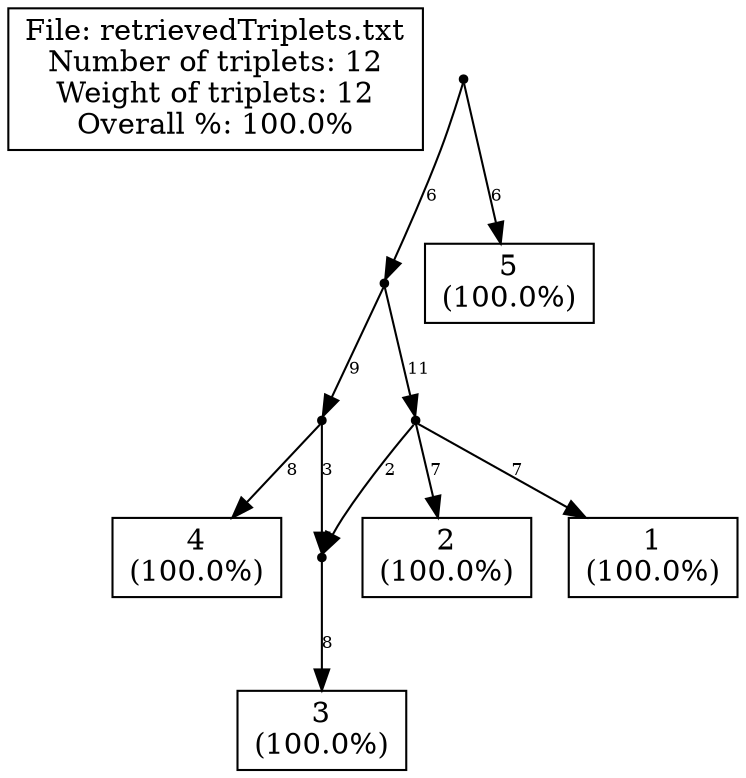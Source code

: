// LEV1ATHAN Version 1.0, 21 september 2009
// COMMENT: Pre-processing the input file to count the leaves
// COMMENT: Pre-processing showed that there are 5 leaves in the input.
// SUMMARY: Input had 5 leaves.
// COMMENT: Triplet set is already dense.
// SUMMARY: There are 12 triplets in the input.
// SUMMARY: Total weight of input triplets is 12.
// COMMENT: We achieved non-trivial local perfection.
// SUMMARY: (Before post-processing)
// SUMMARY: We got 12 units of triplet weight, that's 100.0% of total weight.
// SUMMARY: In total 0 units of triplet weight were -not- consistent with the ouput network.
// SUMMARY: Output network contained 0 triplets -not- in the original input.
// SUMMARY: The symmetric difference is thus 0 + (1 * 0) = 0
// SUMMARY: (After post-processing)
strict digraph G1 {
edge [fontsize=8]
labelbox [shape=box, width=0.4, label="File: retrievedTriplets.txt\nNumber of triplets: 12\nWeight of triplets: 12\nOverall %: 100.0%"];
1000 [shape=point];
1001 [shape=point];
1002 [shape=point];
1003 [shape=point];
3 [shape=box, width=0.3, label="3\n(100.0%)"];
4 [shape=box, width=0.3, label="4\n(100.0%)"];
1006 [shape=point];
1 [shape=box, width=0.3, label="1\n(100.0%)"];
2 [shape=box, width=0.3, label="2\n(100.0%)"];
5 [shape=box, width=0.3, label="5\n(100.0%)"];
1000 -> 1001 [label="6"]
1000 -> 5 [label="6"]
1001 -> 1002 [label="9"]
1001 -> 1006 [label="11"]
1002 -> 1003 [label="3"]
1002 -> 4 [label="8"]
1003 -> 3 [label="8"]
1006 -> 1003 [label="2"]
1006 -> 1 [label="7"]
1006 -> 2 [label="7"]
1003 -> 3 [label="8"]
}
// SUMMARY: eNewick output: ((((3)#H1,4),(#H1,1,2)),5);
// SUMMARY: In total 0 units of triplet weight were -not- consistent with the ouput network.
// SUMMARY: Output network contained 0 triplets -not- in the original input.
// SUMMARY: Weight of missing triplets before contraction minus weight of missing triplets afterwards: 0
// SUMMARY: Number of surplus triplets before contraction minus number of surplus triplets afterwards: 0
// CONCLUSION: After post-processing we got 12 units of triplet weight, that's 100.0% of total weight (before post-processing this was 100.0%).
// CONCLUSION: After post-processing the symmetric difference is thus 0 + (1 * 0) = 0 (before post-processing this was 0)
// STAT: PERCENTAGE = 100.0
// STAT: NETWORK-TRIPLET SD = 0
